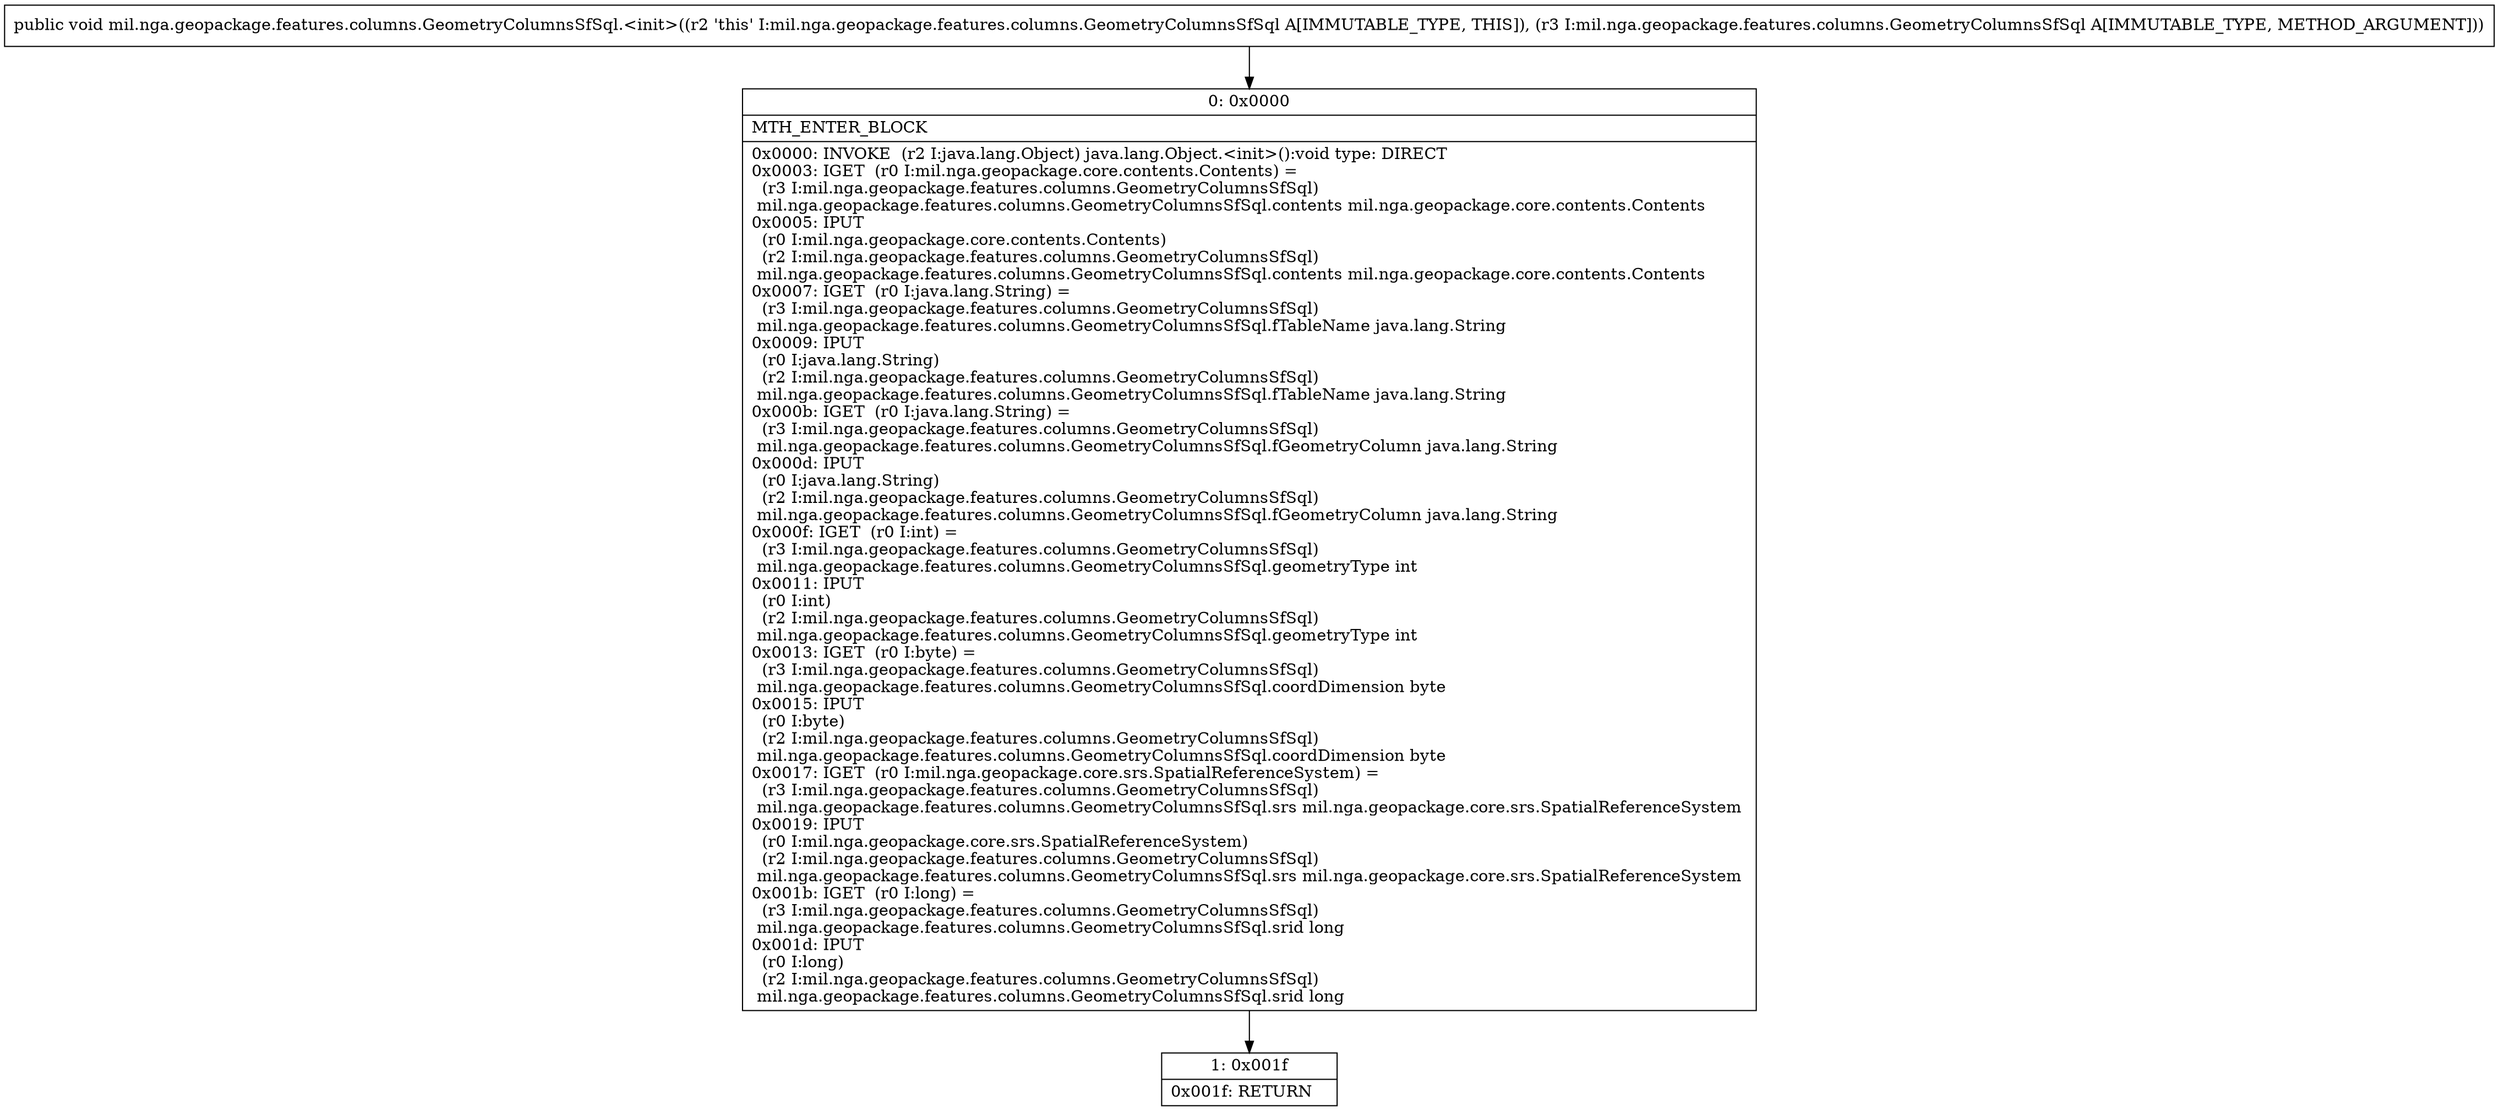 digraph "CFG formil.nga.geopackage.features.columns.GeometryColumnsSfSql.\<init\>(Lmil\/nga\/geopackage\/features\/columns\/GeometryColumnsSfSql;)V" {
Node_0 [shape=record,label="{0\:\ 0x0000|MTH_ENTER_BLOCK\l|0x0000: INVOKE  (r2 I:java.lang.Object) java.lang.Object.\<init\>():void type: DIRECT \l0x0003: IGET  (r0 I:mil.nga.geopackage.core.contents.Contents) = \l  (r3 I:mil.nga.geopackage.features.columns.GeometryColumnsSfSql)\l mil.nga.geopackage.features.columns.GeometryColumnsSfSql.contents mil.nga.geopackage.core.contents.Contents \l0x0005: IPUT  \l  (r0 I:mil.nga.geopackage.core.contents.Contents)\l  (r2 I:mil.nga.geopackage.features.columns.GeometryColumnsSfSql)\l mil.nga.geopackage.features.columns.GeometryColumnsSfSql.contents mil.nga.geopackage.core.contents.Contents \l0x0007: IGET  (r0 I:java.lang.String) = \l  (r3 I:mil.nga.geopackage.features.columns.GeometryColumnsSfSql)\l mil.nga.geopackage.features.columns.GeometryColumnsSfSql.fTableName java.lang.String \l0x0009: IPUT  \l  (r0 I:java.lang.String)\l  (r2 I:mil.nga.geopackage.features.columns.GeometryColumnsSfSql)\l mil.nga.geopackage.features.columns.GeometryColumnsSfSql.fTableName java.lang.String \l0x000b: IGET  (r0 I:java.lang.String) = \l  (r3 I:mil.nga.geopackage.features.columns.GeometryColumnsSfSql)\l mil.nga.geopackage.features.columns.GeometryColumnsSfSql.fGeometryColumn java.lang.String \l0x000d: IPUT  \l  (r0 I:java.lang.String)\l  (r2 I:mil.nga.geopackage.features.columns.GeometryColumnsSfSql)\l mil.nga.geopackage.features.columns.GeometryColumnsSfSql.fGeometryColumn java.lang.String \l0x000f: IGET  (r0 I:int) = \l  (r3 I:mil.nga.geopackage.features.columns.GeometryColumnsSfSql)\l mil.nga.geopackage.features.columns.GeometryColumnsSfSql.geometryType int \l0x0011: IPUT  \l  (r0 I:int)\l  (r2 I:mil.nga.geopackage.features.columns.GeometryColumnsSfSql)\l mil.nga.geopackage.features.columns.GeometryColumnsSfSql.geometryType int \l0x0013: IGET  (r0 I:byte) = \l  (r3 I:mil.nga.geopackage.features.columns.GeometryColumnsSfSql)\l mil.nga.geopackage.features.columns.GeometryColumnsSfSql.coordDimension byte \l0x0015: IPUT  \l  (r0 I:byte)\l  (r2 I:mil.nga.geopackage.features.columns.GeometryColumnsSfSql)\l mil.nga.geopackage.features.columns.GeometryColumnsSfSql.coordDimension byte \l0x0017: IGET  (r0 I:mil.nga.geopackage.core.srs.SpatialReferenceSystem) = \l  (r3 I:mil.nga.geopackage.features.columns.GeometryColumnsSfSql)\l mil.nga.geopackage.features.columns.GeometryColumnsSfSql.srs mil.nga.geopackage.core.srs.SpatialReferenceSystem \l0x0019: IPUT  \l  (r0 I:mil.nga.geopackage.core.srs.SpatialReferenceSystem)\l  (r2 I:mil.nga.geopackage.features.columns.GeometryColumnsSfSql)\l mil.nga.geopackage.features.columns.GeometryColumnsSfSql.srs mil.nga.geopackage.core.srs.SpatialReferenceSystem \l0x001b: IGET  (r0 I:long) = \l  (r3 I:mil.nga.geopackage.features.columns.GeometryColumnsSfSql)\l mil.nga.geopackage.features.columns.GeometryColumnsSfSql.srid long \l0x001d: IPUT  \l  (r0 I:long)\l  (r2 I:mil.nga.geopackage.features.columns.GeometryColumnsSfSql)\l mil.nga.geopackage.features.columns.GeometryColumnsSfSql.srid long \l}"];
Node_1 [shape=record,label="{1\:\ 0x001f|0x001f: RETURN   \l}"];
MethodNode[shape=record,label="{public void mil.nga.geopackage.features.columns.GeometryColumnsSfSql.\<init\>((r2 'this' I:mil.nga.geopackage.features.columns.GeometryColumnsSfSql A[IMMUTABLE_TYPE, THIS]), (r3 I:mil.nga.geopackage.features.columns.GeometryColumnsSfSql A[IMMUTABLE_TYPE, METHOD_ARGUMENT])) }"];
MethodNode -> Node_0;
Node_0 -> Node_1;
}

